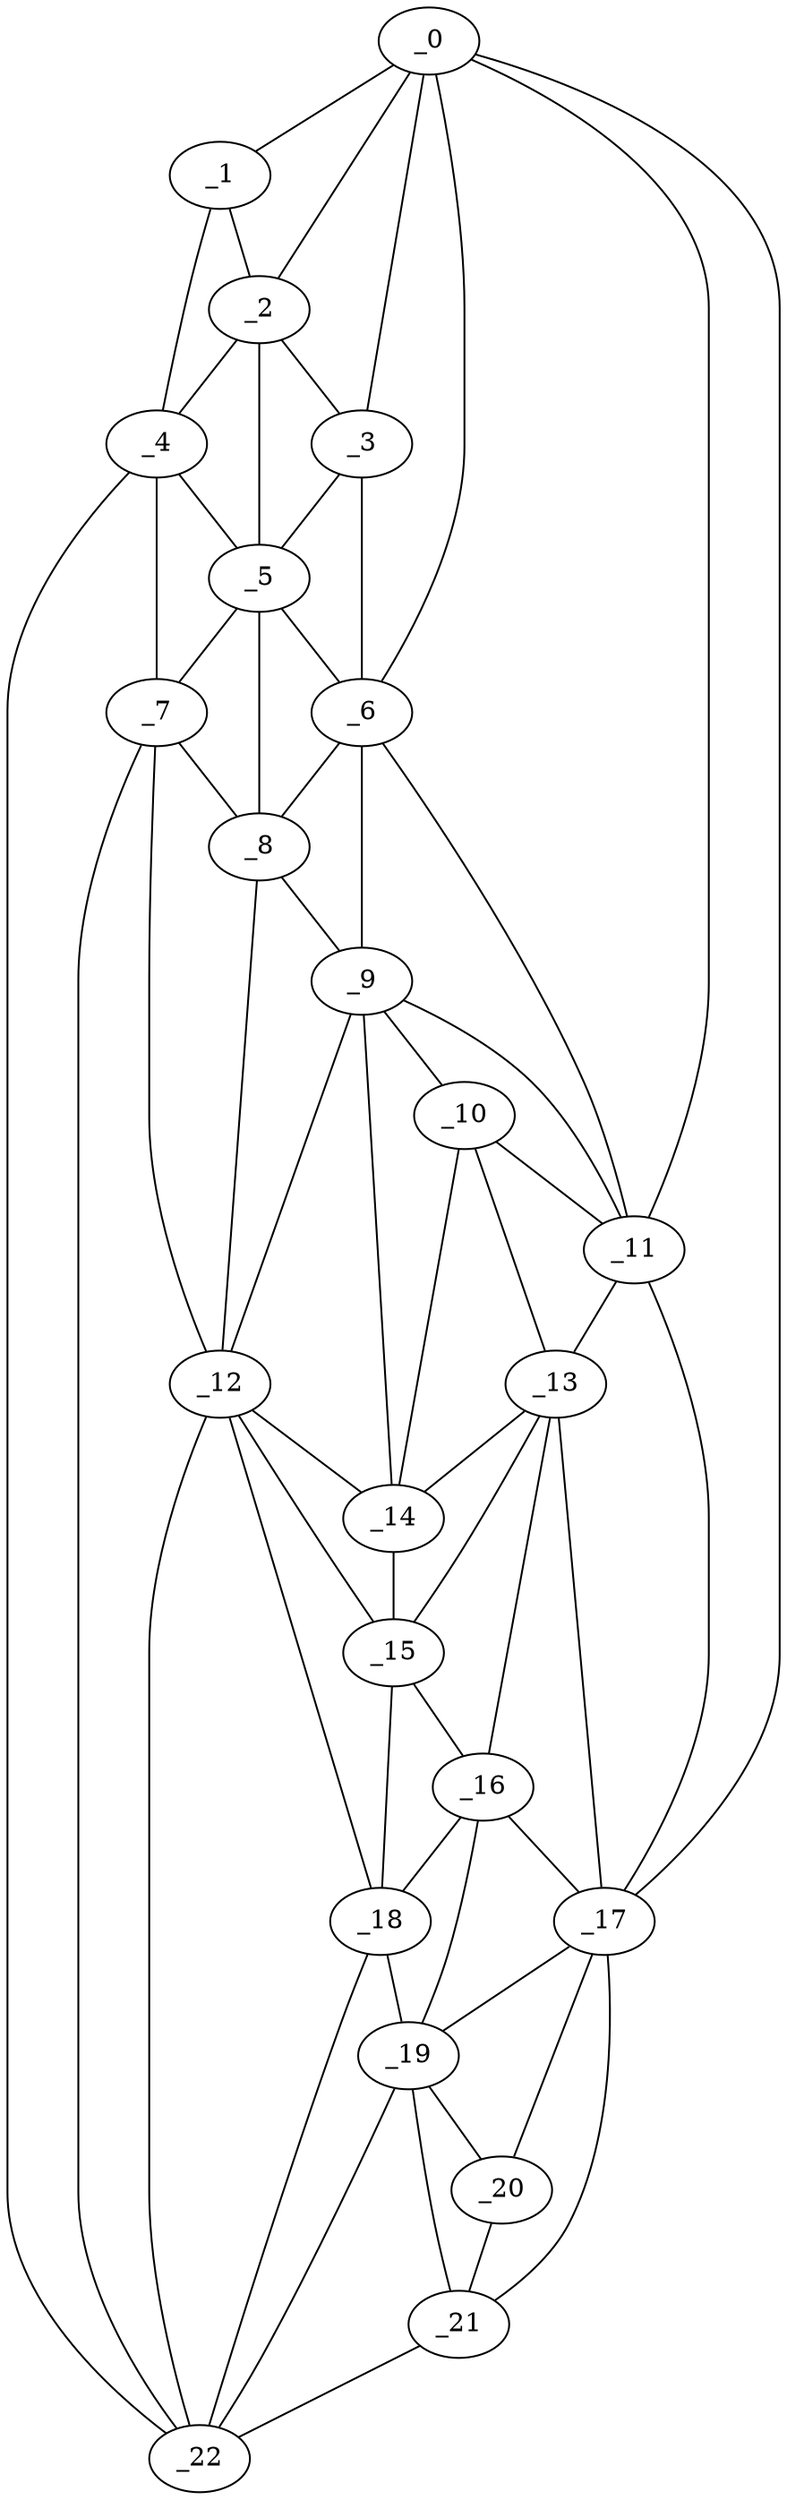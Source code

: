 graph "obj67__45.gxl" {
	_0	 [x=4,
		y=59];
	_1	 [x=5,
		y=41];
	_0 -- _1	 [valence=1];
	_2	 [x=24,
		y=42];
	_0 -- _2	 [valence=2];
	_3	 [x=25,
		y=59];
	_0 -- _3	 [valence=1];
	_6	 [x=44,
		y=66];
	_0 -- _6	 [valence=2];
	_11	 [x=66,
		y=80];
	_0 -- _11	 [valence=2];
	_17	 [x=100,
		y=93];
	_0 -- _17	 [valence=1];
	_1 -- _2	 [valence=2];
	_4	 [x=29,
		y=33];
	_1 -- _4	 [valence=1];
	_2 -- _3	 [valence=1];
	_2 -- _4	 [valence=2];
	_5	 [x=36,
		y=45];
	_2 -- _5	 [valence=2];
	_3 -- _5	 [valence=2];
	_3 -- _6	 [valence=2];
	_4 -- _5	 [valence=2];
	_7	 [x=49,
		y=42];
	_4 -- _7	 [valence=1];
	_22	 [x=125,
		y=65];
	_4 -- _22	 [valence=1];
	_5 -- _6	 [valence=1];
	_5 -- _7	 [valence=1];
	_8	 [x=52,
		y=62];
	_5 -- _8	 [valence=2];
	_6 -- _8	 [valence=2];
	_9	 [x=60,
		y=65];
	_6 -- _9	 [valence=1];
	_6 -- _11	 [valence=2];
	_7 -- _8	 [valence=2];
	_12	 [x=69,
		y=50];
	_7 -- _12	 [valence=1];
	_7 -- _22	 [valence=2];
	_8 -- _9	 [valence=2];
	_8 -- _12	 [valence=1];
	_10	 [x=66,
		y=70];
	_9 -- _10	 [valence=1];
	_9 -- _11	 [valence=2];
	_9 -- _12	 [valence=2];
	_14	 [x=74,
		y=59];
	_9 -- _14	 [valence=2];
	_10 -- _11	 [valence=2];
	_13	 [x=73,
		y=79];
	_10 -- _13	 [valence=1];
	_10 -- _14	 [valence=2];
	_11 -- _13	 [valence=2];
	_11 -- _17	 [valence=2];
	_12 -- _14	 [valence=2];
	_15	 [x=85,
		y=58];
	_12 -- _15	 [valence=2];
	_18	 [x=111,
		y=63];
	_12 -- _18	 [valence=1];
	_12 -- _22	 [valence=2];
	_13 -- _14	 [valence=2];
	_13 -- _15	 [valence=2];
	_16	 [x=100,
		y=77];
	_13 -- _16	 [valence=2];
	_13 -- _17	 [valence=1];
	_14 -- _15	 [valence=1];
	_15 -- _16	 [valence=1];
	_15 -- _18	 [valence=1];
	_16 -- _17	 [valence=1];
	_16 -- _18	 [valence=1];
	_19	 [x=112,
		y=81];
	_16 -- _19	 [valence=2];
	_17 -- _19	 [valence=2];
	_20	 [x=113,
		y=85];
	_17 -- _20	 [valence=1];
	_21	 [x=124,
		y=83];
	_17 -- _21	 [valence=1];
	_18 -- _19	 [valence=2];
	_18 -- _22	 [valence=2];
	_19 -- _20	 [valence=2];
	_19 -- _21	 [valence=1];
	_19 -- _22	 [valence=1];
	_20 -- _21	 [valence=2];
	_21 -- _22	 [valence=1];
}
